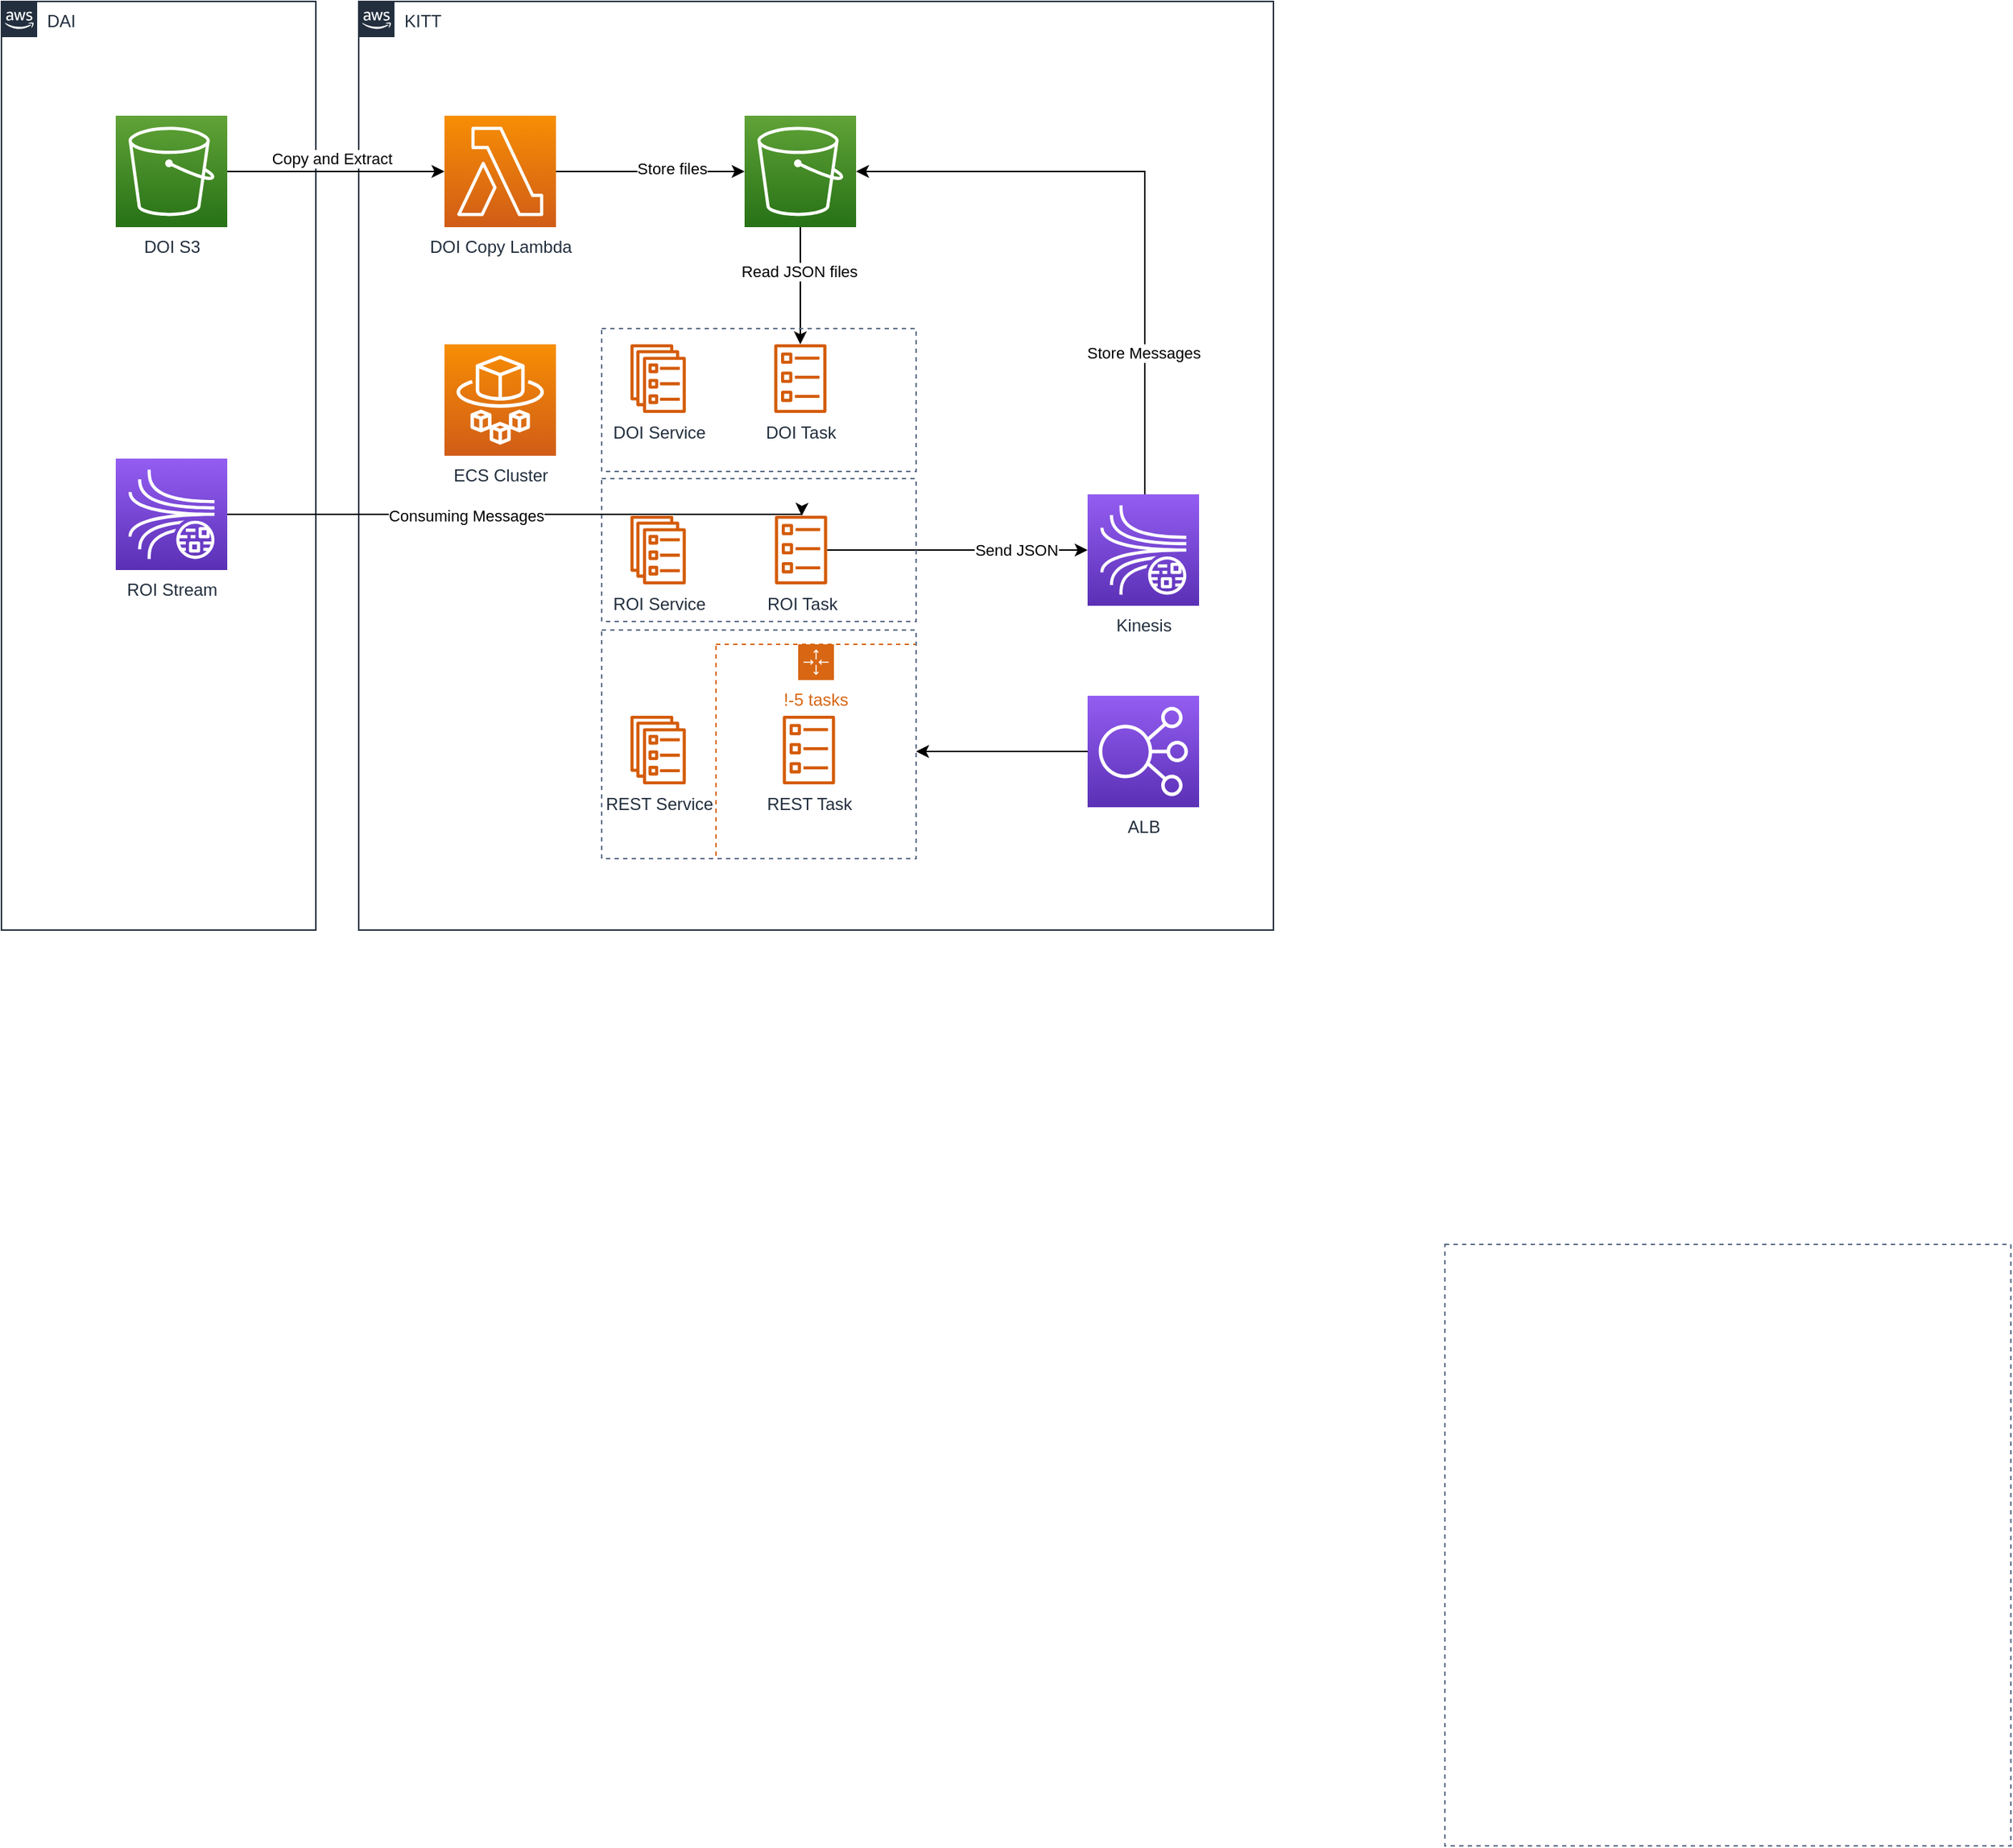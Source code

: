<mxfile version="17.1.3" type="github">
  <diagram id="Ht1M8jgEwFfnCIfOTk4-" name="Page-1">
    <mxGraphModel dx="2182" dy="1538" grid="1" gridSize="10" guides="1" tooltips="1" connect="1" arrows="1" fold="1" page="1" pageScale="1" pageWidth="1169" pageHeight="827" math="0" shadow="0">
      <root>
        <mxCell id="0" />
        <mxCell id="1" parent="0" />
        <mxCell id="UEzPUAAOIrF-is8g5C7q-74" value="DAI" style="points=[[0,0],[0.25,0],[0.5,0],[0.75,0],[1,0],[1,0.25],[1,0.5],[1,0.75],[1,1],[0.75,1],[0.5,1],[0.25,1],[0,1],[0,0.75],[0,0.5],[0,0.25]];outlineConnect=0;gradientColor=none;html=1;whiteSpace=wrap;fontSize=12;fontStyle=0;shape=mxgraph.aws4.group;grIcon=mxgraph.aws4.group_aws_cloud_alt;strokeColor=#232F3E;fillColor=none;verticalAlign=top;align=left;spacingLeft=30;fontColor=#232F3E;dashed=0;labelBackgroundColor=#ffffff;container=1;pointerEvents=0;collapsible=0;recursiveResize=0;" parent="1" vertex="1">
          <mxGeometry x="40" y="80" width="220" height="650" as="geometry" />
        </mxCell>
        <mxCell id="RvYsPrgFDpj5hAQnLX-L-2" value="DOI S3" style="sketch=0;points=[[0,0,0],[0.25,0,0],[0.5,0,0],[0.75,0,0],[1,0,0],[0,1,0],[0.25,1,0],[0.5,1,0],[0.75,1,0],[1,1,0],[0,0.25,0],[0,0.5,0],[0,0.75,0],[1,0.25,0],[1,0.5,0],[1,0.75,0]];outlineConnect=0;fontColor=#232F3E;gradientColor=#60A337;gradientDirection=north;fillColor=#277116;strokeColor=#ffffff;dashed=0;verticalLabelPosition=bottom;verticalAlign=top;align=center;html=1;fontSize=12;fontStyle=0;aspect=fixed;shape=mxgraph.aws4.resourceIcon;resIcon=mxgraph.aws4.s3;" vertex="1" parent="UEzPUAAOIrF-is8g5C7q-74">
          <mxGeometry x="80" y="80" width="78" height="78" as="geometry" />
        </mxCell>
        <mxCell id="RvYsPrgFDpj5hAQnLX-L-47" value="ROI Stream" style="sketch=0;points=[[0,0,0],[0.25,0,0],[0.5,0,0],[0.75,0,0],[1,0,0],[0,1,0],[0.25,1,0],[0.5,1,0],[0.75,1,0],[1,1,0],[0,0.25,0],[0,0.5,0],[0,0.75,0],[1,0.25,0],[1,0.5,0],[1,0.75,0]];outlineConnect=0;fontColor=#232F3E;gradientColor=#945DF2;gradientDirection=north;fillColor=#5A30B5;strokeColor=#ffffff;dashed=0;verticalLabelPosition=bottom;verticalAlign=top;align=center;html=1;fontSize=12;fontStyle=0;aspect=fixed;shape=mxgraph.aws4.resourceIcon;resIcon=mxgraph.aws4.kinesis_data_streams;" vertex="1" parent="UEzPUAAOIrF-is8g5C7q-74">
          <mxGeometry x="80" y="320" width="78" height="78" as="geometry" />
        </mxCell>
        <mxCell id="UEzPUAAOIrF-is8g5C7q-75" value="KITT" style="points=[[0,0],[0.25,0],[0.5,0],[0.75,0],[1,0],[1,0.25],[1,0.5],[1,0.75],[1,1],[0.75,1],[0.5,1],[0.25,1],[0,1],[0,0.75],[0,0.5],[0,0.25]];outlineConnect=0;gradientColor=none;html=1;whiteSpace=wrap;fontSize=12;fontStyle=0;shape=mxgraph.aws4.group;grIcon=mxgraph.aws4.group_aws_cloud_alt;strokeColor=#232F3E;fillColor=none;verticalAlign=top;align=left;spacingLeft=30;fontColor=#232F3E;dashed=0;labelBackgroundColor=#ffffff;container=1;pointerEvents=0;collapsible=0;recursiveResize=0;" parent="1" vertex="1">
          <mxGeometry x="290" y="80" width="640" height="650" as="geometry" />
        </mxCell>
        <mxCell id="RvYsPrgFDpj5hAQnLX-L-11" style="edgeStyle=orthogonalEdgeStyle;rounded=0;orthogonalLoop=1;jettySize=auto;html=1;exitX=1;exitY=0.5;exitDx=0;exitDy=0;exitPerimeter=0;entryX=0;entryY=0.5;entryDx=0;entryDy=0;entryPerimeter=0;" edge="1" parent="UEzPUAAOIrF-is8g5C7q-75" source="RvYsPrgFDpj5hAQnLX-L-5" target="RvYsPrgFDpj5hAQnLX-L-10">
          <mxGeometry relative="1" as="geometry" />
        </mxCell>
        <mxCell id="RvYsPrgFDpj5hAQnLX-L-12" value="Store files" style="edgeLabel;html=1;align=center;verticalAlign=middle;resizable=0;points=[];" vertex="1" connectable="0" parent="RvYsPrgFDpj5hAQnLX-L-11">
          <mxGeometry x="0.227" y="2" relative="1" as="geometry">
            <mxPoint as="offset" />
          </mxGeometry>
        </mxCell>
        <mxCell id="RvYsPrgFDpj5hAQnLX-L-5" value="DOI Copy Lambda" style="sketch=0;points=[[0,0,0],[0.25,0,0],[0.5,0,0],[0.75,0,0],[1,0,0],[0,1,0],[0.25,1,0],[0.5,1,0],[0.75,1,0],[1,1,0],[0,0.25,0],[0,0.5,0],[0,0.75,0],[1,0.25,0],[1,0.5,0],[1,0.75,0]];outlineConnect=0;fontColor=#232F3E;gradientColor=#F78E04;gradientDirection=north;fillColor=#D05C17;strokeColor=#ffffff;dashed=0;verticalLabelPosition=bottom;verticalAlign=top;align=center;html=1;fontSize=12;fontStyle=0;aspect=fixed;shape=mxgraph.aws4.resourceIcon;resIcon=mxgraph.aws4.lambda;" vertex="1" parent="UEzPUAAOIrF-is8g5C7q-75">
          <mxGeometry x="60" y="80" width="78" height="78" as="geometry" />
        </mxCell>
        <mxCell id="RvYsPrgFDpj5hAQnLX-L-10" value="" style="sketch=0;points=[[0,0,0],[0.25,0,0],[0.5,0,0],[0.75,0,0],[1,0,0],[0,1,0],[0.25,1,0],[0.5,1,0],[0.75,1,0],[1,1,0],[0,0.25,0],[0,0.5,0],[0,0.75,0],[1,0.25,0],[1,0.5,0],[1,0.75,0]];outlineConnect=0;fontColor=#232F3E;gradientColor=#60A337;gradientDirection=north;fillColor=#277116;strokeColor=#ffffff;dashed=0;verticalLabelPosition=bottom;verticalAlign=top;align=center;html=1;fontSize=12;fontStyle=0;aspect=fixed;shape=mxgraph.aws4.resourceIcon;resIcon=mxgraph.aws4.s3;" vertex="1" parent="UEzPUAAOIrF-is8g5C7q-75">
          <mxGeometry x="270" y="80" width="78" height="78" as="geometry" />
        </mxCell>
        <mxCell id="RvYsPrgFDpj5hAQnLX-L-13" value="ECS Cluster" style="sketch=0;points=[[0,0,0],[0.25,0,0],[0.5,0,0],[0.75,0,0],[1,0,0],[0,1,0],[0.25,1,0],[0.5,1,0],[0.75,1,0],[1,1,0],[0,0.25,0],[0,0.5,0],[0,0.75,0],[1,0.25,0],[1,0.5,0],[1,0.75,0]];outlineConnect=0;fontColor=#232F3E;gradientColor=#F78E04;gradientDirection=north;fillColor=#D05C17;strokeColor=#ffffff;dashed=0;verticalLabelPosition=bottom;verticalAlign=top;align=center;html=1;fontSize=12;fontStyle=0;aspect=fixed;shape=mxgraph.aws4.resourceIcon;resIcon=mxgraph.aws4.fargate;" vertex="1" parent="UEzPUAAOIrF-is8g5C7q-75">
          <mxGeometry x="60" y="240" width="78" height="78" as="geometry" />
        </mxCell>
        <mxCell id="RvYsPrgFDpj5hAQnLX-L-17" value="DOI Service" style="sketch=0;outlineConnect=0;fontColor=#232F3E;gradientColor=none;fillColor=#D45B07;strokeColor=none;dashed=0;verticalLabelPosition=bottom;verticalAlign=top;align=center;html=1;fontSize=12;fontStyle=0;aspect=fixed;pointerEvents=1;shape=mxgraph.aws4.ecs_service;" vertex="1" parent="UEzPUAAOIrF-is8g5C7q-75">
          <mxGeometry x="190" y="240" width="39" height="48" as="geometry" />
        </mxCell>
        <mxCell id="RvYsPrgFDpj5hAQnLX-L-18" value="&lt;div&gt;DOI Task&lt;/div&gt;" style="sketch=0;outlineConnect=0;fontColor=#232F3E;gradientColor=none;fillColor=#D45B07;strokeColor=none;dashed=0;verticalLabelPosition=bottom;verticalAlign=top;align=center;html=1;fontSize=12;fontStyle=0;aspect=fixed;pointerEvents=1;shape=mxgraph.aws4.ecs_task;" vertex="1" parent="UEzPUAAOIrF-is8g5C7q-75">
          <mxGeometry x="290.5" y="240" width="37" height="48" as="geometry" />
        </mxCell>
        <mxCell id="RvYsPrgFDpj5hAQnLX-L-27" value="&lt;div&gt;ROI Service&lt;/div&gt;&lt;div&gt;&lt;br&gt;&lt;/div&gt;" style="sketch=0;outlineConnect=0;fontColor=#232F3E;gradientColor=none;fillColor=#D45B07;strokeColor=none;dashed=0;verticalLabelPosition=bottom;verticalAlign=top;align=center;html=1;fontSize=12;fontStyle=0;aspect=fixed;pointerEvents=1;shape=mxgraph.aws4.ecs_service;" vertex="1" parent="UEzPUAAOIrF-is8g5C7q-75">
          <mxGeometry x="190" y="360" width="39" height="48" as="geometry" />
        </mxCell>
        <mxCell id="RvYsPrgFDpj5hAQnLX-L-28" value="ROI Task" style="sketch=0;outlineConnect=0;fontColor=#232F3E;gradientColor=none;fillColor=#D45B07;strokeColor=none;dashed=0;verticalLabelPosition=bottom;verticalAlign=top;align=center;html=1;fontSize=12;fontStyle=0;aspect=fixed;pointerEvents=1;shape=mxgraph.aws4.ecs_task;" vertex="1" parent="UEzPUAAOIrF-is8g5C7q-75">
          <mxGeometry x="291" y="360" width="37" height="48" as="geometry" />
        </mxCell>
        <mxCell id="RvYsPrgFDpj5hAQnLX-L-29" value="!-5 tasks" style="points=[[0,0],[0.25,0],[0.5,0],[0.75,0],[1,0],[1,0.25],[1,0.5],[1,0.75],[1,1],[0.75,1],[0.5,1],[0.25,1],[0,1],[0,0.75],[0,0.5],[0,0.25]];outlineConnect=0;gradientColor=none;html=1;whiteSpace=wrap;fontSize=12;fontStyle=0;container=1;pointerEvents=0;collapsible=0;recursiveResize=0;shape=mxgraph.aws4.groupCenter;grIcon=mxgraph.aws4.group_auto_scaling_group;grStroke=1;strokeColor=#D86613;fillColor=none;verticalAlign=top;align=center;fontColor=#D86613;dashed=1;spacingTop=25;" vertex="1" parent="UEzPUAAOIrF-is8g5C7q-75">
          <mxGeometry x="250" y="450" width="140" height="150" as="geometry" />
        </mxCell>
        <mxCell id="RvYsPrgFDpj5hAQnLX-L-31" value="REST Task" style="sketch=0;outlineConnect=0;fontColor=#232F3E;gradientColor=none;fillColor=#D45B07;strokeColor=none;dashed=0;verticalLabelPosition=bottom;verticalAlign=top;align=center;html=1;fontSize=12;fontStyle=0;aspect=fixed;pointerEvents=1;shape=mxgraph.aws4.ecs_task;" vertex="1" parent="RvYsPrgFDpj5hAQnLX-L-29">
          <mxGeometry x="46.5" y="50" width="37" height="48" as="geometry" />
        </mxCell>
        <mxCell id="RvYsPrgFDpj5hAQnLX-L-35" value="" style="fillColor=none;strokeColor=#5A6C86;dashed=1;verticalAlign=top;fontStyle=0;fontColor=#5A6C86;" vertex="1" parent="RvYsPrgFDpj5hAQnLX-L-29">
          <mxGeometry x="-80" y="-10" width="220" height="160" as="geometry" />
        </mxCell>
        <mxCell id="RvYsPrgFDpj5hAQnLX-L-30" value="REST Service" style="sketch=0;outlineConnect=0;fontColor=#232F3E;gradientColor=none;fillColor=#D45B07;strokeColor=none;dashed=0;verticalLabelPosition=bottom;verticalAlign=top;align=center;html=1;fontSize=12;fontStyle=0;aspect=fixed;pointerEvents=1;shape=mxgraph.aws4.ecs_service;" vertex="1" parent="RvYsPrgFDpj5hAQnLX-L-29">
          <mxGeometry x="-60" y="50" width="39" height="48" as="geometry" />
        </mxCell>
        <mxCell id="RvYsPrgFDpj5hAQnLX-L-25" value="" style="rounded=0;orthogonalLoop=1;jettySize=auto;html=1;exitX=0.5;exitY=1;exitDx=0;exitDy=0;exitPerimeter=0;" edge="1" parent="UEzPUAAOIrF-is8g5C7q-75" source="RvYsPrgFDpj5hAQnLX-L-10" target="RvYsPrgFDpj5hAQnLX-L-18">
          <mxGeometry relative="1" as="geometry">
            <mxPoint x="309" y="242" as="sourcePoint" />
            <mxPoint x="309" y="160" as="targetPoint" />
          </mxGeometry>
        </mxCell>
        <mxCell id="RvYsPrgFDpj5hAQnLX-L-26" value="Read JSON files" style="edgeLabel;html=1;align=center;verticalAlign=middle;resizable=0;points=[];" vertex="1" connectable="0" parent="RvYsPrgFDpj5hAQnLX-L-25">
          <mxGeometry x="-0.244" y="-1" relative="1" as="geometry">
            <mxPoint as="offset" />
          </mxGeometry>
        </mxCell>
        <mxCell id="RvYsPrgFDpj5hAQnLX-L-33" value="" style="fillColor=none;strokeColor=#5A6C86;dashed=1;verticalAlign=top;fontStyle=0;fontColor=#5A6C86;" vertex="1" parent="UEzPUAAOIrF-is8g5C7q-75">
          <mxGeometry x="170" y="229" width="220" height="100" as="geometry" />
        </mxCell>
        <mxCell id="RvYsPrgFDpj5hAQnLX-L-50" value="" style="edgeStyle=orthogonalEdgeStyle;rounded=0;jumpStyle=none;orthogonalLoop=1;jettySize=auto;html=1;strokeColor=default;entryX=1;entryY=0.5;entryDx=0;entryDy=0;entryPerimeter=0;" edge="1" parent="UEzPUAAOIrF-is8g5C7q-75" source="RvYsPrgFDpj5hAQnLX-L-49" target="RvYsPrgFDpj5hAQnLX-L-10">
          <mxGeometry relative="1" as="geometry">
            <mxPoint x="469" y="265" as="targetPoint" />
            <Array as="points">
              <mxPoint x="550" y="119" />
            </Array>
          </mxGeometry>
        </mxCell>
        <mxCell id="RvYsPrgFDpj5hAQnLX-L-51" value="Store Messages" style="edgeLabel;html=1;align=center;verticalAlign=middle;resizable=0;points=[];" vertex="1" connectable="0" parent="RvYsPrgFDpj5hAQnLX-L-50">
          <mxGeometry x="-0.534" y="1" relative="1" as="geometry">
            <mxPoint as="offset" />
          </mxGeometry>
        </mxCell>
        <mxCell id="RvYsPrgFDpj5hAQnLX-L-49" value="Kinesis" style="sketch=0;points=[[0,0,0],[0.25,0,0],[0.5,0,0],[0.75,0,0],[1,0,0],[0,1,0],[0.25,1,0],[0.5,1,0],[0.75,1,0],[1,1,0],[0,0.25,0],[0,0.5,0],[0,0.75,0],[1,0.25,0],[1,0.5,0],[1,0.75,0]];outlineConnect=0;fontColor=#232F3E;gradientColor=#945DF2;gradientDirection=north;fillColor=#5A30B5;strokeColor=#ffffff;dashed=0;verticalLabelPosition=bottom;verticalAlign=top;align=center;html=1;fontSize=12;fontStyle=0;aspect=fixed;shape=mxgraph.aws4.resourceIcon;resIcon=mxgraph.aws4.kinesis_data_streams;" vertex="1" parent="UEzPUAAOIrF-is8g5C7q-75">
          <mxGeometry x="510" y="345" width="78" height="78" as="geometry" />
        </mxCell>
        <mxCell id="RvYsPrgFDpj5hAQnLX-L-48" value="" style="edgeStyle=orthogonalEdgeStyle;rounded=0;jumpStyle=none;orthogonalLoop=1;jettySize=auto;html=1;strokeColor=default;" edge="1" parent="UEzPUAAOIrF-is8g5C7q-75" source="RvYsPrgFDpj5hAQnLX-L-28" target="RvYsPrgFDpj5hAQnLX-L-49">
          <mxGeometry relative="1" as="geometry">
            <mxPoint x="408" y="384" as="targetPoint" />
          </mxGeometry>
        </mxCell>
        <mxCell id="RvYsPrgFDpj5hAQnLX-L-52" value="Send JSON" style="edgeLabel;html=1;align=center;verticalAlign=middle;resizable=0;points=[];" vertex="1" connectable="0" parent="RvYsPrgFDpj5hAQnLX-L-48">
          <mxGeometry x="-0.24" y="-1" relative="1" as="geometry">
            <mxPoint x="63" y="-1" as="offset" />
          </mxGeometry>
        </mxCell>
        <mxCell id="RvYsPrgFDpj5hAQnLX-L-34" value="" style="fillColor=none;strokeColor=#5A6C86;dashed=1;verticalAlign=top;fontStyle=0;fontColor=#5A6C86;" vertex="1" parent="UEzPUAAOIrF-is8g5C7q-75">
          <mxGeometry x="170" y="334" width="220" height="100" as="geometry" />
        </mxCell>
        <mxCell id="RvYsPrgFDpj5hAQnLX-L-54" value="" style="edgeStyle=orthogonalEdgeStyle;rounded=0;jumpStyle=none;orthogonalLoop=1;jettySize=auto;html=1;strokeColor=default;" edge="1" parent="UEzPUAAOIrF-is8g5C7q-75" source="RvYsPrgFDpj5hAQnLX-L-53" target="RvYsPrgFDpj5hAQnLX-L-29">
          <mxGeometry relative="1" as="geometry">
            <mxPoint x="550" y="525" as="targetPoint" />
          </mxGeometry>
        </mxCell>
        <mxCell id="RvYsPrgFDpj5hAQnLX-L-53" value="ALB" style="sketch=0;points=[[0,0,0],[0.25,0,0],[0.5,0,0],[0.75,0,0],[1,0,0],[0,1,0],[0.25,1,0],[0.5,1,0],[0.75,1,0],[1,1,0],[0,0.25,0],[0,0.5,0],[0,0.75,0],[1,0.25,0],[1,0.5,0],[1,0.75,0]];outlineConnect=0;fontColor=#232F3E;gradientColor=#945DF2;gradientDirection=north;fillColor=#5A30B5;strokeColor=#ffffff;dashed=0;verticalLabelPosition=bottom;verticalAlign=top;align=center;html=1;fontSize=12;fontStyle=0;aspect=fixed;shape=mxgraph.aws4.resourceIcon;resIcon=mxgraph.aws4.elastic_load_balancing;" vertex="1" parent="UEzPUAAOIrF-is8g5C7q-75">
          <mxGeometry x="510" y="486" width="78" height="78" as="geometry" />
        </mxCell>
        <mxCell id="RvYsPrgFDpj5hAQnLX-L-36" value="" style="fillColor=none;strokeColor=#5A6C86;dashed=1;verticalAlign=top;fontStyle=0;fontColor=#5A6C86;" vertex="1" parent="1">
          <mxGeometry x="1050" y="950" width="396" height="421" as="geometry" />
        </mxCell>
        <mxCell id="RvYsPrgFDpj5hAQnLX-L-39" value="" style="rounded=0;orthogonalLoop=1;jettySize=auto;html=1;orthogonal=0;bendable=1;edgeStyle=orthogonalEdgeStyle;" edge="1" parent="1" source="RvYsPrgFDpj5hAQnLX-L-47" target="RvYsPrgFDpj5hAQnLX-L-28">
          <mxGeometry relative="1" as="geometry">
            <Array as="points">
              <mxPoint x="600" y="439" />
            </Array>
          </mxGeometry>
        </mxCell>
        <mxCell id="RvYsPrgFDpj5hAQnLX-L-40" value="Consuming Messages" style="edgeLabel;html=1;align=center;verticalAlign=middle;resizable=0;points=[];" vertex="1" connectable="0" parent="RvYsPrgFDpj5hAQnLX-L-39">
          <mxGeometry x="0.199" y="-2" relative="1" as="geometry">
            <mxPoint x="-75" y="-1" as="offset" />
          </mxGeometry>
        </mxCell>
        <mxCell id="RvYsPrgFDpj5hAQnLX-L-7" style="rounded=0;orthogonalLoop=1;jettySize=auto;html=1;exitX=1;exitY=0.5;exitDx=0;exitDy=0;exitPerimeter=0;strokeColor=default;jumpStyle=none;entryX=0;entryY=0.5;entryDx=0;entryDy=0;entryPerimeter=0;" edge="1" parent="1" source="RvYsPrgFDpj5hAQnLX-L-2" target="RvYsPrgFDpj5hAQnLX-L-5">
          <mxGeometry relative="1" as="geometry" />
        </mxCell>
        <mxCell id="RvYsPrgFDpj5hAQnLX-L-8" value="&lt;div&gt;Copy and Extract&lt;/div&gt;" style="edgeLabel;html=1;align=center;verticalAlign=middle;resizable=0;points=[];" vertex="1" connectable="0" parent="RvYsPrgFDpj5hAQnLX-L-7">
          <mxGeometry x="-0.116" y="-2" relative="1" as="geometry">
            <mxPoint x="6" y="-11" as="offset" />
          </mxGeometry>
        </mxCell>
      </root>
    </mxGraphModel>
  </diagram>
</mxfile>
